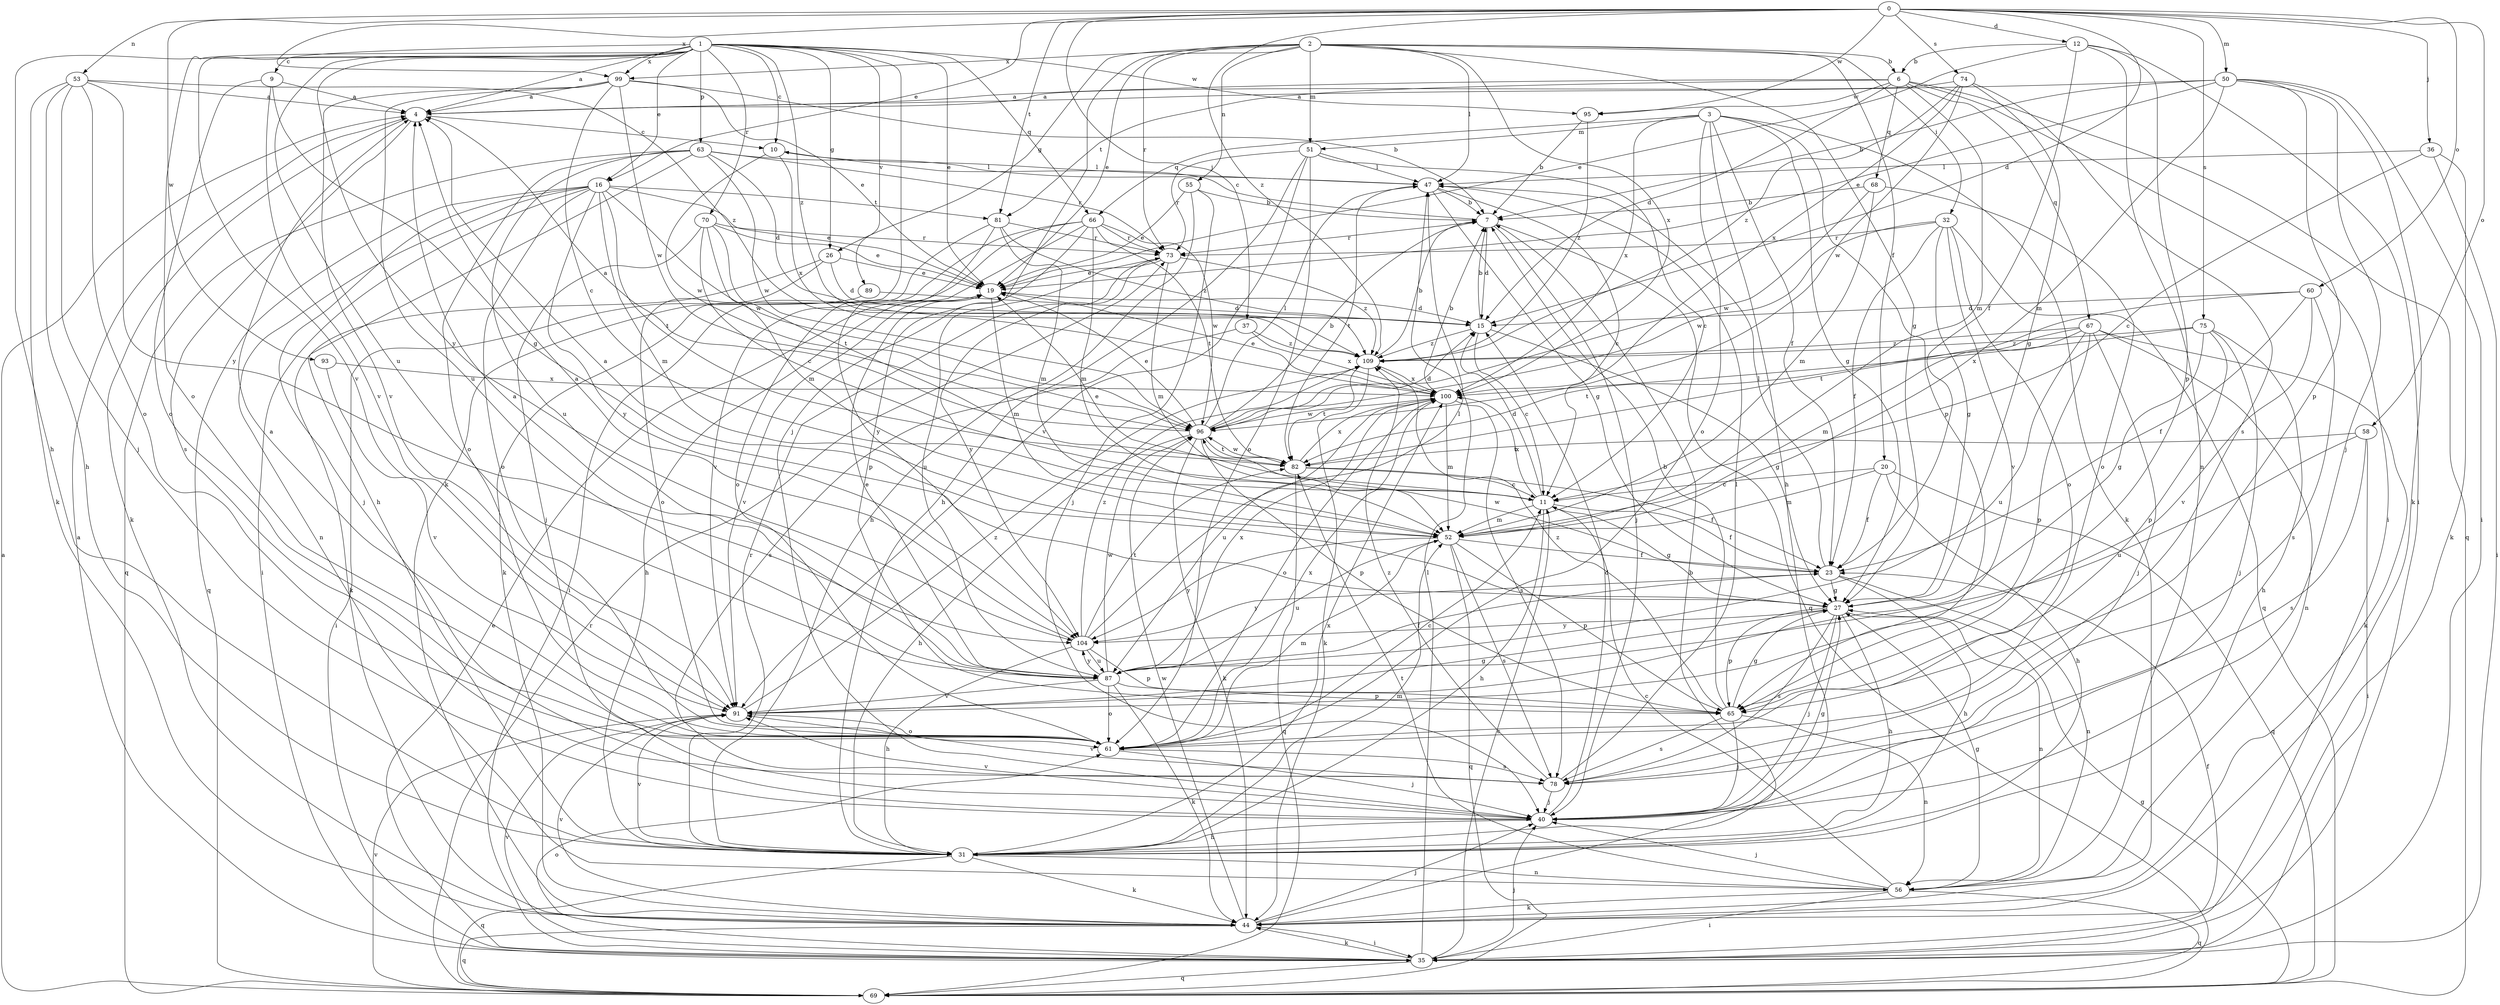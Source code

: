 strict digraph  {
0;
1;
2;
3;
4;
6;
7;
9;
10;
11;
12;
15;
16;
19;
20;
23;
26;
27;
31;
32;
35;
36;
37;
40;
44;
47;
50;
51;
52;
53;
55;
56;
58;
60;
61;
63;
65;
66;
67;
68;
69;
70;
73;
74;
75;
78;
81;
82;
87;
89;
91;
93;
95;
96;
99;
100;
104;
109;
0 -> 12  [label=d];
0 -> 15  [label=d];
0 -> 16  [label=e];
0 -> 36  [label=j];
0 -> 37  [label=j];
0 -> 50  [label=m];
0 -> 53  [label=n];
0 -> 58  [label=o];
0 -> 60  [label=o];
0 -> 74  [label=s];
0 -> 75  [label=s];
0 -> 81  [label=t];
0 -> 93  [label=w];
0 -> 95  [label=w];
0 -> 99  [label=x];
0 -> 109  [label=z];
1 -> 4  [label=a];
1 -> 9  [label=c];
1 -> 10  [label=c];
1 -> 16  [label=e];
1 -> 19  [label=e];
1 -> 26  [label=g];
1 -> 31  [label=h];
1 -> 44  [label=k];
1 -> 61  [label=o];
1 -> 63  [label=p];
1 -> 66  [label=q];
1 -> 70  [label=r];
1 -> 87  [label=u];
1 -> 89  [label=v];
1 -> 91  [label=v];
1 -> 95  [label=w];
1 -> 99  [label=x];
1 -> 104  [label=y];
1 -> 109  [label=z];
2 -> 6  [label=b];
2 -> 19  [label=e];
2 -> 20  [label=f];
2 -> 26  [label=g];
2 -> 27  [label=g];
2 -> 32  [label=i];
2 -> 40  [label=j];
2 -> 47  [label=l];
2 -> 51  [label=m];
2 -> 55  [label=n];
2 -> 73  [label=r];
2 -> 99  [label=x];
2 -> 100  [label=x];
3 -> 23  [label=f];
3 -> 27  [label=g];
3 -> 31  [label=h];
3 -> 44  [label=k];
3 -> 51  [label=m];
3 -> 61  [label=o];
3 -> 65  [label=p];
3 -> 66  [label=q];
3 -> 100  [label=x];
4 -> 10  [label=c];
4 -> 44  [label=k];
4 -> 78  [label=s];
6 -> 4  [label=a];
6 -> 15  [label=d];
6 -> 35  [label=i];
6 -> 52  [label=m];
6 -> 67  [label=q];
6 -> 68  [label=q];
6 -> 69  [label=q];
6 -> 81  [label=t];
6 -> 95  [label=w];
7 -> 10  [label=c];
7 -> 15  [label=d];
7 -> 40  [label=j];
7 -> 69  [label=q];
7 -> 73  [label=r];
9 -> 4  [label=a];
9 -> 27  [label=g];
9 -> 61  [label=o];
9 -> 91  [label=v];
10 -> 47  [label=l];
10 -> 96  [label=w];
10 -> 100  [label=x];
11 -> 15  [label=d];
11 -> 19  [label=e];
11 -> 23  [label=f];
11 -> 27  [label=g];
11 -> 31  [label=h];
11 -> 52  [label=m];
11 -> 100  [label=x];
12 -> 6  [label=b];
12 -> 19  [label=e];
12 -> 23  [label=f];
12 -> 35  [label=i];
12 -> 56  [label=n];
12 -> 65  [label=p];
15 -> 7  [label=b];
15 -> 11  [label=c];
15 -> 27  [label=g];
15 -> 109  [label=z];
16 -> 19  [label=e];
16 -> 35  [label=i];
16 -> 40  [label=j];
16 -> 52  [label=m];
16 -> 56  [label=n];
16 -> 61  [label=o];
16 -> 69  [label=q];
16 -> 81  [label=t];
16 -> 82  [label=t];
16 -> 96  [label=w];
16 -> 104  [label=y];
19 -> 15  [label=d];
19 -> 31  [label=h];
19 -> 52  [label=m];
19 -> 91  [label=v];
20 -> 11  [label=c];
20 -> 23  [label=f];
20 -> 31  [label=h];
20 -> 52  [label=m];
20 -> 69  [label=q];
23 -> 27  [label=g];
23 -> 31  [label=h];
23 -> 47  [label=l];
23 -> 56  [label=n];
23 -> 96  [label=w];
23 -> 104  [label=y];
26 -> 15  [label=d];
26 -> 19  [label=e];
26 -> 44  [label=k];
26 -> 61  [label=o];
27 -> 4  [label=a];
27 -> 31  [label=h];
27 -> 40  [label=j];
27 -> 56  [label=n];
27 -> 65  [label=p];
27 -> 78  [label=s];
27 -> 104  [label=y];
31 -> 44  [label=k];
31 -> 52  [label=m];
31 -> 56  [label=n];
31 -> 69  [label=q];
31 -> 73  [label=r];
31 -> 91  [label=v];
31 -> 100  [label=x];
32 -> 23  [label=f];
32 -> 27  [label=g];
32 -> 61  [label=o];
32 -> 69  [label=q];
32 -> 73  [label=r];
32 -> 91  [label=v];
32 -> 96  [label=w];
35 -> 4  [label=a];
35 -> 11  [label=c];
35 -> 19  [label=e];
35 -> 23  [label=f];
35 -> 40  [label=j];
35 -> 44  [label=k];
35 -> 47  [label=l];
35 -> 61  [label=o];
35 -> 69  [label=q];
35 -> 91  [label=v];
36 -> 11  [label=c];
36 -> 35  [label=i];
36 -> 44  [label=k];
36 -> 47  [label=l];
37 -> 78  [label=s];
37 -> 100  [label=x];
37 -> 109  [label=z];
40 -> 15  [label=d];
40 -> 27  [label=g];
40 -> 31  [label=h];
40 -> 91  [label=v];
44 -> 7  [label=b];
44 -> 35  [label=i];
44 -> 40  [label=j];
44 -> 69  [label=q];
44 -> 91  [label=v];
44 -> 96  [label=w];
47 -> 7  [label=b];
47 -> 11  [label=c];
47 -> 27  [label=g];
47 -> 82  [label=t];
50 -> 4  [label=a];
50 -> 7  [label=b];
50 -> 19  [label=e];
50 -> 35  [label=i];
50 -> 40  [label=j];
50 -> 44  [label=k];
50 -> 52  [label=m];
50 -> 65  [label=p];
51 -> 11  [label=c];
51 -> 31  [label=h];
51 -> 47  [label=l];
51 -> 61  [label=o];
51 -> 73  [label=r];
51 -> 91  [label=v];
52 -> 23  [label=f];
52 -> 65  [label=p];
52 -> 69  [label=q];
52 -> 78  [label=s];
52 -> 87  [label=u];
52 -> 104  [label=y];
53 -> 4  [label=a];
53 -> 31  [label=h];
53 -> 40  [label=j];
53 -> 44  [label=k];
53 -> 61  [label=o];
53 -> 104  [label=y];
53 -> 109  [label=z];
55 -> 7  [label=b];
55 -> 19  [label=e];
55 -> 31  [label=h];
55 -> 40  [label=j];
56 -> 11  [label=c];
56 -> 27  [label=g];
56 -> 35  [label=i];
56 -> 40  [label=j];
56 -> 44  [label=k];
56 -> 69  [label=q];
56 -> 82  [label=t];
58 -> 35  [label=i];
58 -> 78  [label=s];
58 -> 82  [label=t];
58 -> 87  [label=u];
60 -> 15  [label=d];
60 -> 23  [label=f];
60 -> 78  [label=s];
60 -> 82  [label=t];
60 -> 91  [label=v];
61 -> 4  [label=a];
61 -> 11  [label=c];
61 -> 40  [label=j];
61 -> 52  [label=m];
61 -> 78  [label=s];
61 -> 100  [label=x];
63 -> 15  [label=d];
63 -> 31  [label=h];
63 -> 47  [label=l];
63 -> 61  [label=o];
63 -> 69  [label=q];
63 -> 73  [label=r];
63 -> 87  [label=u];
63 -> 96  [label=w];
65 -> 7  [label=b];
65 -> 27  [label=g];
65 -> 40  [label=j];
65 -> 56  [label=n];
65 -> 78  [label=s];
65 -> 109  [label=z];
66 -> 35  [label=i];
66 -> 52  [label=m];
66 -> 61  [label=o];
66 -> 65  [label=p];
66 -> 73  [label=r];
66 -> 82  [label=t];
66 -> 91  [label=v];
66 -> 96  [label=w];
67 -> 40  [label=j];
67 -> 44  [label=k];
67 -> 52  [label=m];
67 -> 56  [label=n];
67 -> 65  [label=p];
67 -> 82  [label=t];
67 -> 87  [label=u];
67 -> 109  [label=z];
68 -> 7  [label=b];
68 -> 52  [label=m];
68 -> 61  [label=o];
68 -> 96  [label=w];
69 -> 4  [label=a];
69 -> 27  [label=g];
69 -> 73  [label=r];
69 -> 91  [label=v];
70 -> 11  [label=c];
70 -> 19  [label=e];
70 -> 40  [label=j];
70 -> 52  [label=m];
70 -> 73  [label=r];
70 -> 82  [label=t];
73 -> 19  [label=e];
73 -> 52  [label=m];
73 -> 87  [label=u];
73 -> 104  [label=y];
73 -> 109  [label=z];
74 -> 4  [label=a];
74 -> 27  [label=g];
74 -> 78  [label=s];
74 -> 96  [label=w];
74 -> 100  [label=x];
74 -> 109  [label=z];
75 -> 27  [label=g];
75 -> 31  [label=h];
75 -> 40  [label=j];
75 -> 65  [label=p];
75 -> 100  [label=x];
75 -> 109  [label=z];
78 -> 40  [label=j];
78 -> 47  [label=l];
78 -> 91  [label=v];
78 -> 109  [label=z];
81 -> 44  [label=k];
81 -> 52  [label=m];
81 -> 73  [label=r];
81 -> 104  [label=y];
81 -> 109  [label=z];
82 -> 11  [label=c];
82 -> 23  [label=f];
82 -> 69  [label=q];
82 -> 96  [label=w];
82 -> 100  [label=x];
87 -> 4  [label=a];
87 -> 19  [label=e];
87 -> 23  [label=f];
87 -> 44  [label=k];
87 -> 61  [label=o];
87 -> 65  [label=p];
87 -> 91  [label=v];
87 -> 96  [label=w];
87 -> 100  [label=x];
87 -> 104  [label=y];
89 -> 15  [label=d];
89 -> 35  [label=i];
91 -> 27  [label=g];
91 -> 61  [label=o];
91 -> 109  [label=z];
93 -> 91  [label=v];
93 -> 100  [label=x];
95 -> 7  [label=b];
95 -> 109  [label=z];
96 -> 4  [label=a];
96 -> 7  [label=b];
96 -> 15  [label=d];
96 -> 19  [label=e];
96 -> 31  [label=h];
96 -> 44  [label=k];
96 -> 47  [label=l];
96 -> 65  [label=p];
96 -> 82  [label=t];
99 -> 4  [label=a];
99 -> 7  [label=b];
99 -> 11  [label=c];
99 -> 19  [label=e];
99 -> 87  [label=u];
99 -> 91  [label=v];
99 -> 96  [label=w];
100 -> 7  [label=b];
100 -> 19  [label=e];
100 -> 52  [label=m];
100 -> 61  [label=o];
100 -> 78  [label=s];
100 -> 87  [label=u];
100 -> 96  [label=w];
104 -> 4  [label=a];
104 -> 31  [label=h];
104 -> 47  [label=l];
104 -> 65  [label=p];
104 -> 82  [label=t];
104 -> 87  [label=u];
104 -> 109  [label=z];
109 -> 7  [label=b];
109 -> 44  [label=k];
109 -> 82  [label=t];
109 -> 100  [label=x];
}
